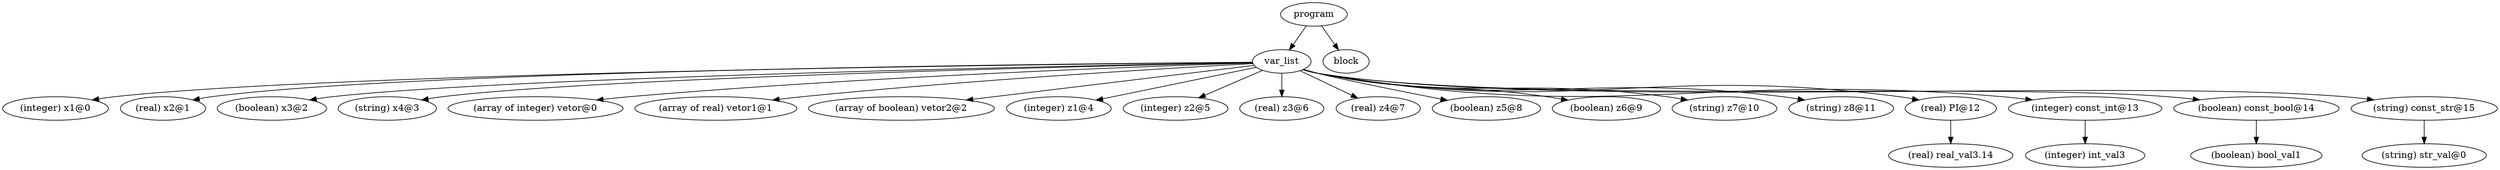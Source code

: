 digraph {
graph [ordering="out"];
node0[label="program"];
node1[label="var_list"];
node2[label="(integer) x1@0"];
node1 -> node2;
node3[label="(real) x2@1"];
node1 -> node3;
node4[label="(boolean) x3@2"];
node1 -> node4;
node5[label="(string) x4@3"];
node1 -> node5;
node6[label="(array of integer) vetor@0"];
node1 -> node6;
node7[label="(array of real) vetor1@1"];
node1 -> node7;
node8[label="(array of boolean) vetor2@2"];
node1 -> node8;
node9[label="(integer) z1@4"];
node1 -> node9;
node10[label="(integer) z2@5"];
node1 -> node10;
node11[label="(real) z3@6"];
node1 -> node11;
node12[label="(real) z4@7"];
node1 -> node12;
node13[label="(boolean) z5@8"];
node1 -> node13;
node14[label="(boolean) z6@9"];
node1 -> node14;
node15[label="(string) z7@10"];
node1 -> node15;
node16[label="(string) z8@11"];
node1 -> node16;
node17[label="(real) PI@12"];
node18[label="(real) real_val3.14"];
node17 -> node18;
node1 -> node17;
node19[label="(integer) const_int@13"];
node20[label="(integer) int_val3"];
node19 -> node20;
node1 -> node19;
node21[label="(boolean) const_bool@14"];
node22[label="(boolean) bool_val1"];
node21 -> node22;
node1 -> node21;
node23[label="(string) const_str@15"];
node24[label="(string) str_val@0"];
node23 -> node24;
node1 -> node23;
node0 -> node1;
node25[label="block"];
node0 -> node25;
}
